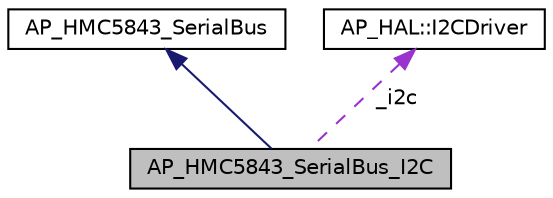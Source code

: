digraph "AP_HMC5843_SerialBus_I2C"
{
 // INTERACTIVE_SVG=YES
  edge [fontname="Helvetica",fontsize="10",labelfontname="Helvetica",labelfontsize="10"];
  node [fontname="Helvetica",fontsize="10",shape=record];
  Node1 [label="AP_HMC5843_SerialBus_I2C",height=0.2,width=0.4,color="black", fillcolor="grey75", style="filled", fontcolor="black"];
  Node2 -> Node1 [dir="back",color="midnightblue",fontsize="10",style="solid",fontname="Helvetica"];
  Node2 [label="AP_HMC5843_SerialBus",height=0.2,width=0.4,color="black", fillcolor="white", style="filled",URL="$classAP__HMC5843__SerialBus.html"];
  Node3 -> Node1 [dir="back",color="darkorchid3",fontsize="10",style="dashed",label=" _i2c" ,fontname="Helvetica"];
  Node3 [label="AP_HAL::I2CDriver",height=0.2,width=0.4,color="black", fillcolor="white", style="filled",URL="$classAP__HAL_1_1I2CDriver.html"];
}
